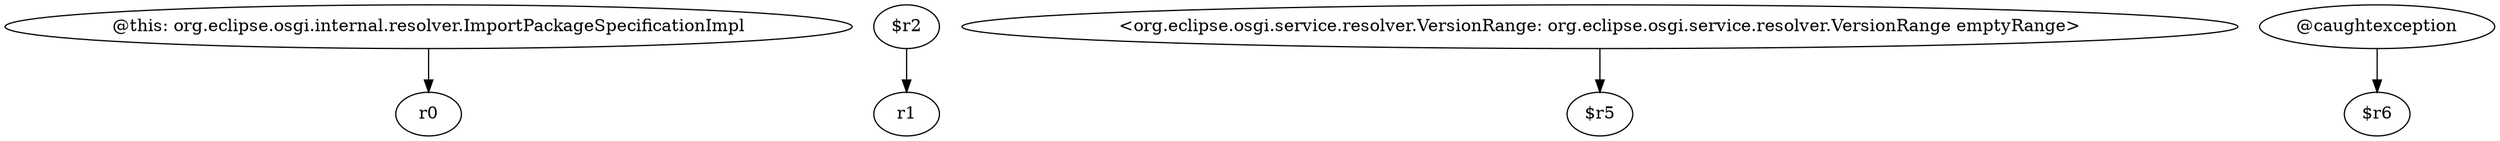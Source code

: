 digraph g {
0[label="@this: org.eclipse.osgi.internal.resolver.ImportPackageSpecificationImpl"]
1[label="r0"]
0->1[label=""]
2[label="$r2"]
3[label="r1"]
2->3[label=""]
4[label="<org.eclipse.osgi.service.resolver.VersionRange: org.eclipse.osgi.service.resolver.VersionRange emptyRange>"]
5[label="$r5"]
4->5[label=""]
6[label="@caughtexception"]
7[label="$r6"]
6->7[label=""]
}